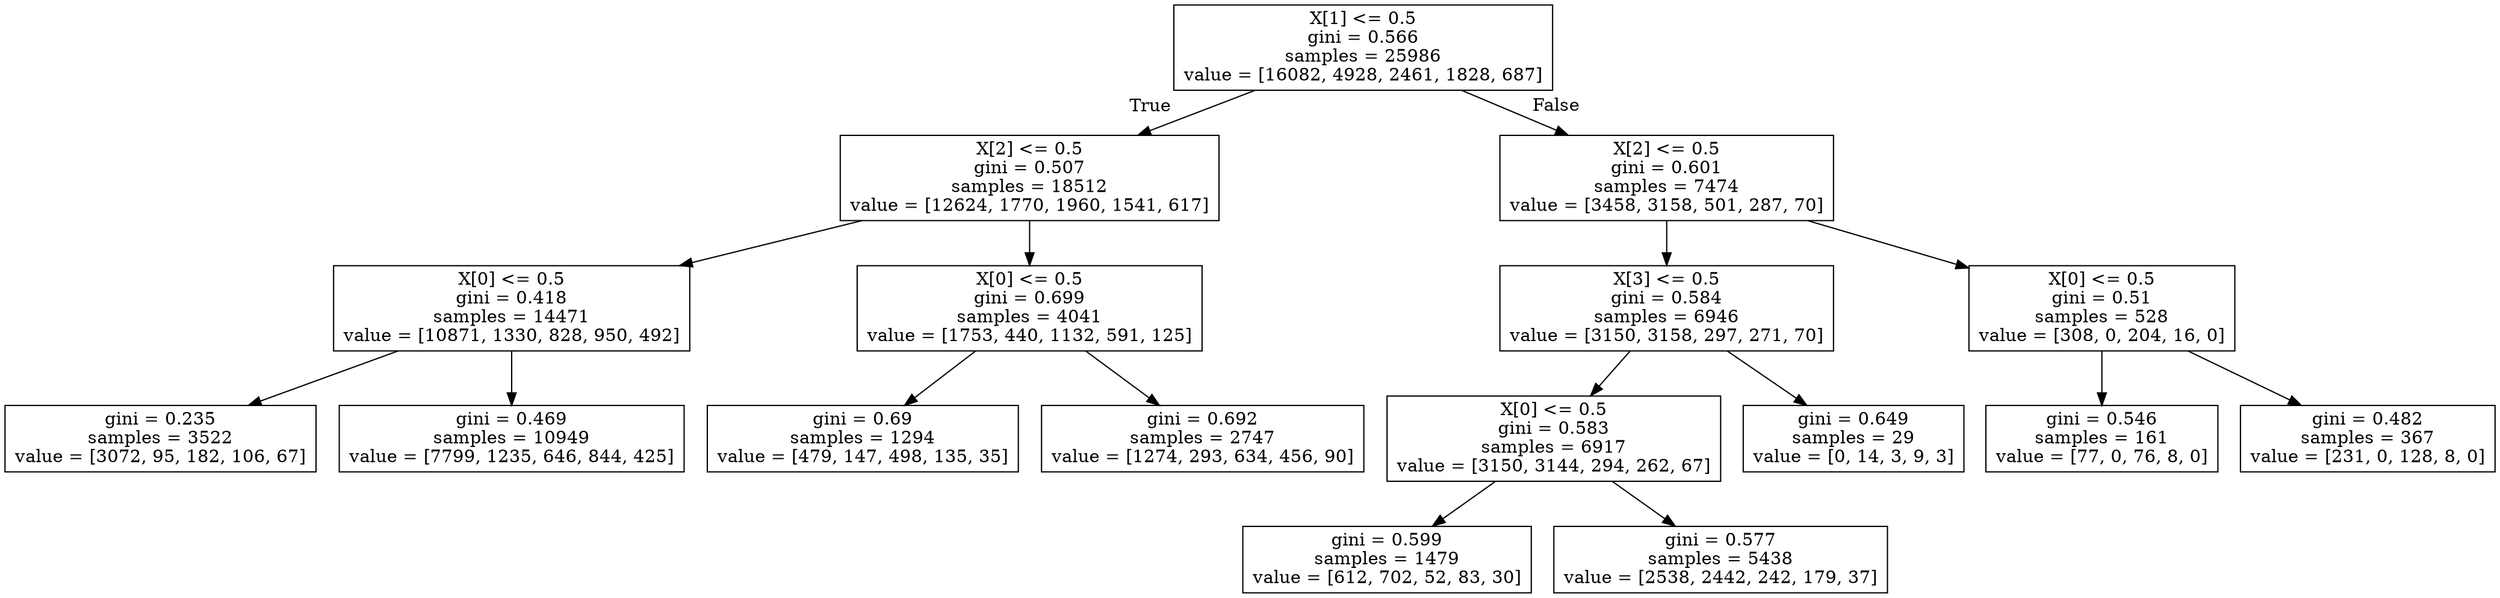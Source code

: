 digraph Tree {
node [shape=box] ;
0 [label="X[1] <= 0.5\ngini = 0.566\nsamples = 25986\nvalue = [16082, 4928, 2461, 1828, 687]"] ;
1 [label="X[2] <= 0.5\ngini = 0.507\nsamples = 18512\nvalue = [12624, 1770, 1960, 1541, 617]"] ;
0 -> 1 [labeldistance=2.5, labelangle=45, headlabel="True"] ;
2 [label="X[0] <= 0.5\ngini = 0.418\nsamples = 14471\nvalue = [10871, 1330, 828, 950, 492]"] ;
1 -> 2 ;
3 [label="gini = 0.235\nsamples = 3522\nvalue = [3072, 95, 182, 106, 67]"] ;
2 -> 3 ;
4 [label="gini = 0.469\nsamples = 10949\nvalue = [7799, 1235, 646, 844, 425]"] ;
2 -> 4 ;
5 [label="X[0] <= 0.5\ngini = 0.699\nsamples = 4041\nvalue = [1753, 440, 1132, 591, 125]"] ;
1 -> 5 ;
6 [label="gini = 0.69\nsamples = 1294\nvalue = [479, 147, 498, 135, 35]"] ;
5 -> 6 ;
7 [label="gini = 0.692\nsamples = 2747\nvalue = [1274, 293, 634, 456, 90]"] ;
5 -> 7 ;
8 [label="X[2] <= 0.5\ngini = 0.601\nsamples = 7474\nvalue = [3458, 3158, 501, 287, 70]"] ;
0 -> 8 [labeldistance=2.5, labelangle=-45, headlabel="False"] ;
9 [label="X[3] <= 0.5\ngini = 0.584\nsamples = 6946\nvalue = [3150, 3158, 297, 271, 70]"] ;
8 -> 9 ;
10 [label="X[0] <= 0.5\ngini = 0.583\nsamples = 6917\nvalue = [3150, 3144, 294, 262, 67]"] ;
9 -> 10 ;
11 [label="gini = 0.599\nsamples = 1479\nvalue = [612, 702, 52, 83, 30]"] ;
10 -> 11 ;
12 [label="gini = 0.577\nsamples = 5438\nvalue = [2538, 2442, 242, 179, 37]"] ;
10 -> 12 ;
13 [label="gini = 0.649\nsamples = 29\nvalue = [0, 14, 3, 9, 3]"] ;
9 -> 13 ;
14 [label="X[0] <= 0.5\ngini = 0.51\nsamples = 528\nvalue = [308, 0, 204, 16, 0]"] ;
8 -> 14 ;
15 [label="gini = 0.546\nsamples = 161\nvalue = [77, 0, 76, 8, 0]"] ;
14 -> 15 ;
16 [label="gini = 0.482\nsamples = 367\nvalue = [231, 0, 128, 8, 0]"] ;
14 -> 16 ;
}